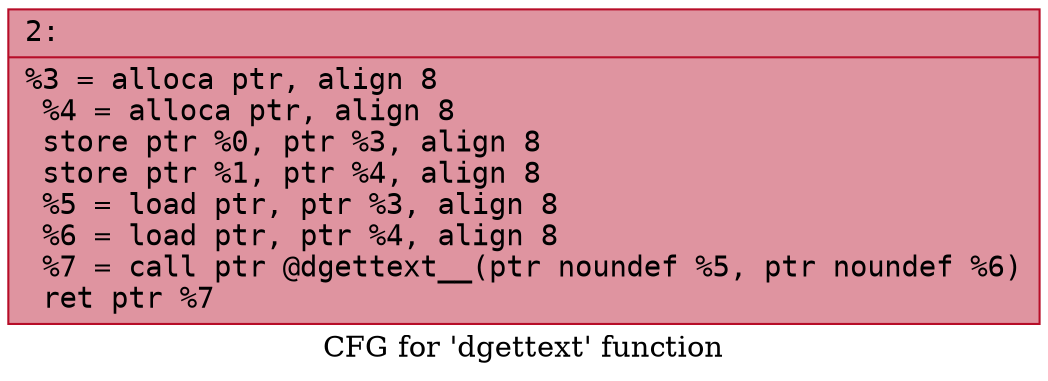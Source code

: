 digraph "CFG for 'dgettext' function" {
	label="CFG for 'dgettext' function";

	Node0x60000067a080 [shape=record,color="#b70d28ff", style=filled, fillcolor="#b70d2870" fontname="Courier",label="{2:\l|  %3 = alloca ptr, align 8\l  %4 = alloca ptr, align 8\l  store ptr %0, ptr %3, align 8\l  store ptr %1, ptr %4, align 8\l  %5 = load ptr, ptr %3, align 8\l  %6 = load ptr, ptr %4, align 8\l  %7 = call ptr @dgettext__(ptr noundef %5, ptr noundef %6)\l  ret ptr %7\l}"];
}
